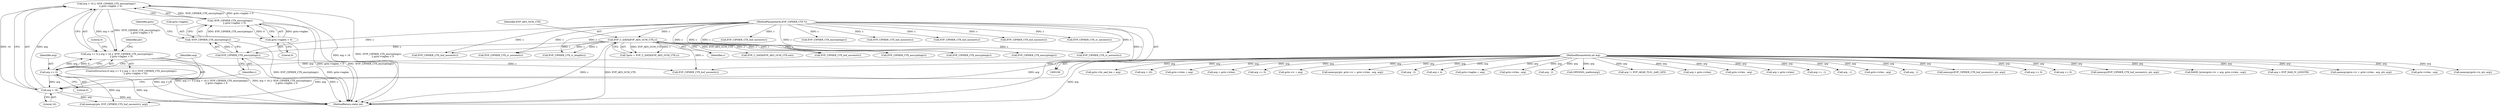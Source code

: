 digraph "0_openssl_00d965474b22b54e4275232bc71ee0c699c5cd21_0@API" {
"1000247" [label="(Call,arg > 16 || !EVP_CIPHER_CTX_encrypting(c)\n            || gctx->taglen < 0)"];
"1000248" [label="(Call,arg > 16)"];
"1000244" [label="(Call,arg <= 0)"];
"1000111" [label="(MethodParameterIn,int arg)"];
"1000251" [label="(Call,!EVP_CIPHER_CTX_encrypting(c)\n            || gctx->taglen < 0)"];
"1000252" [label="(Call,!EVP_CIPHER_CTX_encrypting(c))"];
"1000253" [label="(Call,EVP_CIPHER_CTX_encrypting(c))"];
"1000117" [label="(Call,EVP_C_DATA(EVP_AES_GCM_CTX,c))"];
"1000109" [label="(MethodParameterIn,EVP_CIPHER_CTX *c)"];
"1000255" [label="(Call,gctx->taglen < 0)"];
"1000243" [label="(Call,arg <= 0 || arg > 16 || !EVP_CIPHER_CTX_encrypting(c)\n            || gctx->taglen < 0)"];
"1000251" [label="(Call,!EVP_CIPHER_CTX_encrypting(c)\n            || gctx->taglen < 0)"];
"1000423" [label="(Call,EVP_CIPHER_CTX_encrypting(c))"];
"1000246" [label="(Literal,0)"];
"1000324" [label="(Call,gctx->ivlen - arg)"];
"1000507" [label="(Call,arg - 2)"];
"1000119" [label="(Identifier,c)"];
"1000198" [label="(Call,OPENSSL_malloc(arg))"];
"1000263" [label="(Identifier,ptr)"];
"1000459" [label="(Call,arg != EVP_AEAD_TLS1_AAD_LEN)"];
"1000138" [label="(Call,EVP_CIPHER_CTX_iv_length(c))"];
"1000249" [label="(Identifier,arg)"];
"1000370" [label="(Call,arg > gctx->ivlen)"];
"1000245" [label="(Identifier,arg)"];
"1000243" [label="(Call,arg <= 0 || arg > 16 || !EVP_CIPHER_CTX_encrypting(c)\n            || gctx->taglen < 0)"];
"1000111" [label="(MethodParameterIn,int arg)"];
"1000261" [label="(Literal,0)"];
"1000225" [label="(Call,EVP_CIPHER_CTX_encrypting(c))"];
"1000386" [label="(Call,gctx->ivlen - arg)"];
"1000115" [label="(Call,*gctx = EVP_C_DATA(EVP_AES_GCM_CTX,c))"];
"1000257" [label="(Identifier,gctx)"];
"1000250" [label="(Literal,16)"];
"1000315" [label="(Call,EVP_CIPHER_CTX_encrypting(c))"];
"1000481" [label="(Call,EVP_CIPHER_CTX_buf_noconst(c))"];
"1000177" [label="(Call,arg > gctx->ivlen)"];
"1000271" [label="(Call,arg == -1)"];
"1000465" [label="(Call,EVP_CIPHER_CTX_buf_noconst(c))"];
"1000490" [label="(Call,arg - 1)"];
"1000498" [label="(Call,EVP_CIPHER_CTX_encrypting(c))"];
"1000247" [label="(Call,arg > 16 || !EVP_CIPHER_CTX_encrypting(c)\n            || gctx->taglen < 0)"];
"1000297" [label="(Call,gctx->ivlen - arg)"];
"1000517" [label="(Call,arg - 1)"];
"1000515" [label="(Call,EVP_CIPHER_CTX_buf_noconst(c))"];
"1000109" [label="(MethodParameterIn,EVP_CIPHER_CTX *c)"];
"1000256" [label="(Call,gctx->taglen)"];
"1000229" [label="(Call,memcpy(EVP_CIPHER_CTX_buf_noconst(c), ptr, arg))"];
"1000188" [label="(Call,EVP_CIPHER_CTX_iv_noconst(c))"];
"1000367" [label="(Call,arg <= 0)"];
"1000242" [label="(ControlStructure,if (arg <= 0 || arg > 16 || !EVP_CIPHER_CTX_encrypting(c)\n            || gctx->taglen < 0))"];
"1000264" [label="(Call,EVP_CIPHER_CTX_buf_noconst(c))"];
"1000254" [label="(Identifier,c)"];
"1000167" [label="(Call,arg <= 0)"];
"1000464" [label="(Call,memcpy(EVP_CIPHER_CTX_buf_noconst(c), ptr, arg))"];
"1000262" [label="(Call,memcpy(ptr, EVP_CIPHER_CTX_buf_noconst(c), arg))"];
"1000318" [label="(Call,RAND_bytes(gctx->iv + arg, gctx->ivlen - arg))"];
"1000174" [label="(Call,arg > EVP_MAX_IV_LENGTH)"];
"1000230" [label="(Call,EVP_CIPHER_CTX_buf_noconst(c))"];
"1000117" [label="(Call,EVP_C_DATA(EVP_AES_GCM_CTX,c))"];
"1000427" [label="(Call,memcpy(gctx->iv + gctx->ivlen - arg, ptr, arg))"];
"1000614" [label="(MethodReturn,static int)"];
"1000432" [label="(Call,gctx->ivlen - arg)"];
"1000572" [label="(Call,EVP_CIPHER_CTX_iv_noconst(c))"];
"1000307" [label="(Call,memcpy(gctx->iv, ptr, arg))"];
"1000469" [label="(Call,gctx->tls_aad_len = arg)"];
"1000222" [label="(Call,arg > 16)"];
"1000208" [label="(Call,gctx->ivlen = arg)"];
"1000375" [label="(Call,arg = gctx->ivlen)"];
"1000218" [label="(Call,arg <= 0)"];
"1000259" [label="(Literal,0)"];
"1000534" [label="(Call,EVP_C_DATA(EVP_AES_GCM_CTX,out))"];
"1000488" [label="(Call,EVP_CIPHER_CTX_buf_noconst(c))"];
"1000319" [label="(Call,gctx->iv + arg)"];
"1000252" [label="(Call,!EVP_CIPHER_CTX_encrypting(c))"];
"1000253" [label="(Call,EVP_CIPHER_CTX_encrypting(c))"];
"1000505" [label="(Call,EVP_CIPHER_CTX_buf_noconst(c))"];
"1000244" [label="(Call,arg <= 0)"];
"1000380" [label="(Call,memcpy(ptr, gctx->iv + gctx->ivlen - arg, arg))"];
"1000118" [label="(Identifier,EVP_AES_GCM_CTX)"];
"1000144" [label="(Call,EVP_CIPHER_CTX_iv_noconst(c))"];
"1000483" [label="(Call,arg - 2)"];
"1000293" [label="(Call,arg < 4)"];
"1000234" [label="(Call,gctx->taglen = arg)"];
"1000255" [label="(Call,gctx->taglen < 0)"];
"1000248" [label="(Call,arg > 16)"];
"1000247" -> "1000243"  [label="AST: "];
"1000247" -> "1000248"  [label="CFG: "];
"1000247" -> "1000251"  [label="CFG: "];
"1000248" -> "1000247"  [label="AST: "];
"1000251" -> "1000247"  [label="AST: "];
"1000243" -> "1000247"  [label="CFG: "];
"1000247" -> "1000614"  [label="DDG: arg > 16"];
"1000247" -> "1000614"  [label="DDG: !EVP_CIPHER_CTX_encrypting(c)\n            || gctx->taglen < 0"];
"1000247" -> "1000243"  [label="DDG: arg > 16"];
"1000247" -> "1000243"  [label="DDG: !EVP_CIPHER_CTX_encrypting(c)\n            || gctx->taglen < 0"];
"1000248" -> "1000247"  [label="DDG: arg"];
"1000248" -> "1000247"  [label="DDG: 16"];
"1000251" -> "1000247"  [label="DDG: !EVP_CIPHER_CTX_encrypting(c)"];
"1000251" -> "1000247"  [label="DDG: gctx->taglen < 0"];
"1000248" -> "1000250"  [label="CFG: "];
"1000249" -> "1000248"  [label="AST: "];
"1000250" -> "1000248"  [label="AST: "];
"1000254" -> "1000248"  [label="CFG: "];
"1000248" -> "1000614"  [label="DDG: arg"];
"1000244" -> "1000248"  [label="DDG: arg"];
"1000111" -> "1000248"  [label="DDG: arg"];
"1000248" -> "1000262"  [label="DDG: arg"];
"1000244" -> "1000243"  [label="AST: "];
"1000244" -> "1000246"  [label="CFG: "];
"1000245" -> "1000244"  [label="AST: "];
"1000246" -> "1000244"  [label="AST: "];
"1000249" -> "1000244"  [label="CFG: "];
"1000243" -> "1000244"  [label="CFG: "];
"1000244" -> "1000614"  [label="DDG: arg"];
"1000244" -> "1000243"  [label="DDG: arg"];
"1000244" -> "1000243"  [label="DDG: 0"];
"1000111" -> "1000244"  [label="DDG: arg"];
"1000244" -> "1000262"  [label="DDG: arg"];
"1000111" -> "1000108"  [label="AST: "];
"1000111" -> "1000614"  [label="DDG: arg"];
"1000111" -> "1000167"  [label="DDG: arg"];
"1000111" -> "1000174"  [label="DDG: arg"];
"1000111" -> "1000177"  [label="DDG: arg"];
"1000111" -> "1000198"  [label="DDG: arg"];
"1000111" -> "1000208"  [label="DDG: arg"];
"1000111" -> "1000218"  [label="DDG: arg"];
"1000111" -> "1000222"  [label="DDG: arg"];
"1000111" -> "1000229"  [label="DDG: arg"];
"1000111" -> "1000234"  [label="DDG: arg"];
"1000111" -> "1000262"  [label="DDG: arg"];
"1000111" -> "1000271"  [label="DDG: arg"];
"1000111" -> "1000293"  [label="DDG: arg"];
"1000111" -> "1000297"  [label="DDG: arg"];
"1000111" -> "1000307"  [label="DDG: arg"];
"1000111" -> "1000318"  [label="DDG: arg"];
"1000111" -> "1000319"  [label="DDG: arg"];
"1000111" -> "1000324"  [label="DDG: arg"];
"1000111" -> "1000367"  [label="DDG: arg"];
"1000111" -> "1000370"  [label="DDG: arg"];
"1000111" -> "1000375"  [label="DDG: arg"];
"1000111" -> "1000386"  [label="DDG: arg"];
"1000111" -> "1000380"  [label="DDG: arg"];
"1000111" -> "1000432"  [label="DDG: arg"];
"1000111" -> "1000427"  [label="DDG: arg"];
"1000111" -> "1000459"  [label="DDG: arg"];
"1000111" -> "1000464"  [label="DDG: arg"];
"1000111" -> "1000469"  [label="DDG: arg"];
"1000111" -> "1000483"  [label="DDG: arg"];
"1000111" -> "1000490"  [label="DDG: arg"];
"1000111" -> "1000507"  [label="DDG: arg"];
"1000111" -> "1000517"  [label="DDG: arg"];
"1000251" -> "1000252"  [label="CFG: "];
"1000251" -> "1000255"  [label="CFG: "];
"1000252" -> "1000251"  [label="AST: "];
"1000255" -> "1000251"  [label="AST: "];
"1000251" -> "1000614"  [label="DDG: gctx->taglen < 0"];
"1000251" -> "1000614"  [label="DDG: !EVP_CIPHER_CTX_encrypting(c)"];
"1000252" -> "1000251"  [label="DDG: EVP_CIPHER_CTX_encrypting(c)"];
"1000255" -> "1000251"  [label="DDG: gctx->taglen"];
"1000255" -> "1000251"  [label="DDG: 0"];
"1000252" -> "1000253"  [label="CFG: "];
"1000253" -> "1000252"  [label="AST: "];
"1000257" -> "1000252"  [label="CFG: "];
"1000252" -> "1000614"  [label="DDG: EVP_CIPHER_CTX_encrypting(c)"];
"1000253" -> "1000252"  [label="DDG: c"];
"1000253" -> "1000254"  [label="CFG: "];
"1000254" -> "1000253"  [label="AST: "];
"1000253" -> "1000614"  [label="DDG: c"];
"1000117" -> "1000253"  [label="DDG: c"];
"1000109" -> "1000253"  [label="DDG: c"];
"1000253" -> "1000264"  [label="DDG: c"];
"1000117" -> "1000115"  [label="AST: "];
"1000117" -> "1000119"  [label="CFG: "];
"1000118" -> "1000117"  [label="AST: "];
"1000119" -> "1000117"  [label="AST: "];
"1000115" -> "1000117"  [label="CFG: "];
"1000117" -> "1000614"  [label="DDG: EVP_AES_GCM_CTX"];
"1000117" -> "1000614"  [label="DDG: c"];
"1000117" -> "1000115"  [label="DDG: EVP_AES_GCM_CTX"];
"1000117" -> "1000115"  [label="DDG: c"];
"1000109" -> "1000117"  [label="DDG: c"];
"1000117" -> "1000138"  [label="DDG: c"];
"1000117" -> "1000188"  [label="DDG: c"];
"1000117" -> "1000225"  [label="DDG: c"];
"1000117" -> "1000230"  [label="DDG: c"];
"1000117" -> "1000264"  [label="DDG: c"];
"1000117" -> "1000315"  [label="DDG: c"];
"1000117" -> "1000423"  [label="DDG: c"];
"1000117" -> "1000465"  [label="DDG: c"];
"1000117" -> "1000534"  [label="DDG: EVP_AES_GCM_CTX"];
"1000117" -> "1000572"  [label="DDG: c"];
"1000109" -> "1000108"  [label="AST: "];
"1000109" -> "1000614"  [label="DDG: c"];
"1000109" -> "1000138"  [label="DDG: c"];
"1000109" -> "1000144"  [label="DDG: c"];
"1000109" -> "1000188"  [label="DDG: c"];
"1000109" -> "1000225"  [label="DDG: c"];
"1000109" -> "1000230"  [label="DDG: c"];
"1000109" -> "1000264"  [label="DDG: c"];
"1000109" -> "1000315"  [label="DDG: c"];
"1000109" -> "1000423"  [label="DDG: c"];
"1000109" -> "1000465"  [label="DDG: c"];
"1000109" -> "1000481"  [label="DDG: c"];
"1000109" -> "1000488"  [label="DDG: c"];
"1000109" -> "1000498"  [label="DDG: c"];
"1000109" -> "1000505"  [label="DDG: c"];
"1000109" -> "1000515"  [label="DDG: c"];
"1000109" -> "1000572"  [label="DDG: c"];
"1000255" -> "1000259"  [label="CFG: "];
"1000256" -> "1000255"  [label="AST: "];
"1000259" -> "1000255"  [label="AST: "];
"1000255" -> "1000614"  [label="DDG: gctx->taglen"];
"1000243" -> "1000242"  [label="AST: "];
"1000261" -> "1000243"  [label="CFG: "];
"1000263" -> "1000243"  [label="CFG: "];
"1000243" -> "1000614"  [label="DDG: arg <= 0"];
"1000243" -> "1000614"  [label="DDG: arg <= 0 || arg > 16 || !EVP_CIPHER_CTX_encrypting(c)\n            || gctx->taglen < 0"];
"1000243" -> "1000614"  [label="DDG: arg > 16 || !EVP_CIPHER_CTX_encrypting(c)\n            || gctx->taglen < 0"];
}
